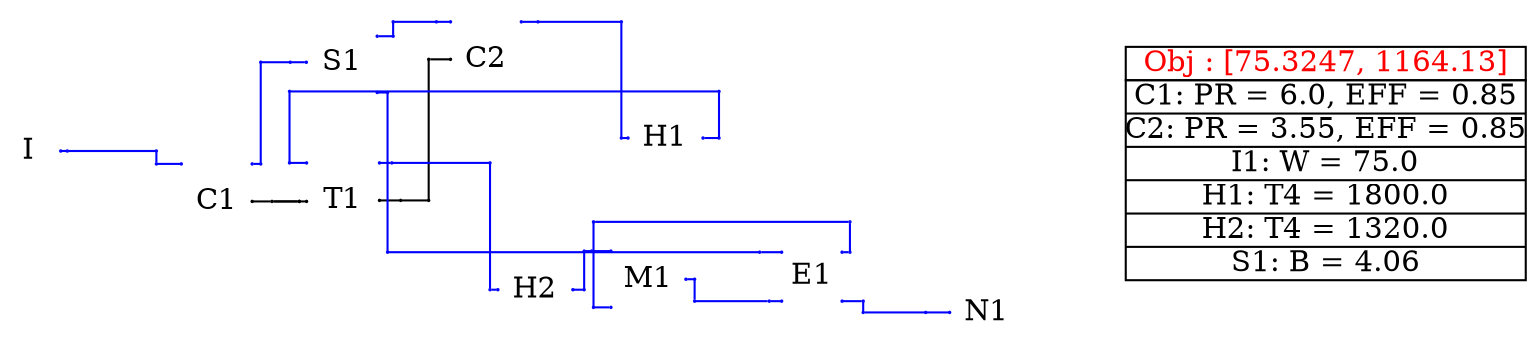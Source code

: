 graph sample10 {
	sizeNode1 [label="" color=white fixedsize=true height=0.01 pos="0,0!" shape=point width=0.01]
	sizeNode2 [label="" color=white fixedsize=true height=0.01 pos="6.777777777777778,2.2816666666666667!" shape=point width=0.01]
	configuration [label="{C1:  PR = 6.0, EFF = 0.85|C2:  PR = 3.55, EFF = 0.85|I1:  W = 75.0|H1:  T4 = 1800.0|H2:  T4 = 1320.0|S1:  B = 4.06}" color=black fixedsize=true height=1.3333333333333333 pos="8.777777777777779,1.1408333333333334!" shape=record width=2.6666666666666665]
	obj [label="Obj : [75.3247, 1164.13]" color=black fixedsize=true fontcolor=red height=0.2222222222222222 pos="8.777777777777779,1.9186111111111108!" shape=box width=2.6666666666666665]
	graph [layout=neato overlap=true]
	1 [label="" color=white height=0 image="C:\Users\57725\Desktop\work\component\\I.png" pos="0.1290074956275917,1.335558024924162!" shape=box width=0]
	"1Label" [label=I color=white fixedsize=true height=0.2222222222222222 pos="0.1290074956275917,1.335558024924162!" shape=box style=filled width=0.2222222222222222]
	2 [label="" color=white height=0 image="C:\Users\57725\Desktop\work\component\\C.png" pos="1.3843832261710085,0.9994748772055692!" shape=box width=0]
	"2Label" [label=C1 color=white fixedsize=true height=0.2222222222222222 pos="1.3843832261710085,0.9994748772055692!" shape=box style=filled width=0.2222222222222222]
	3 [label="" color=white height=0 image="C:\Users\57725\Desktop\work\component\\T.png" pos="2.226228544722043,1.0061482135423685!" shape=box width=0]
	"3Label" [label=T1 color=white fixedsize=true height=0.2222222222222222 pos="2.226228544722043,1.0061482135423685!" shape=box style=filled width=0.2222222222222222]
	4 [label="" color=white height=0 image="C:\Users\57725\Desktop\work\component\\S.png" pos="2.217850437820461,1.9271854773703165!" shape=box width=0]
	"4Label" [label=S1 color=white fixedsize=true height=0.2222222222222222 pos="2.217850437820461,1.9271854773703165!" shape=box style=filled width=0.2222222222222222]
	5 [label="" color=white height=0 image="C:\Users\57725\Desktop\work\component\\C.png" pos="3.1789293552920777,1.946701289475587!" shape=box width=0]
	"5Label" [label=C2 color=white fixedsize=true height=0.2222222222222222 pos="3.1789293552920777,1.946701289475587!" shape=box style=filled width=0.2222222222222222]
	6 [label="" color=white height=0 image="C:\Users\57725\Desktop\work\component\\H.png" pos="4.376224995212092,1.422068783128696!" shape=box width=0]
	"6Label" [label=H1 color=white fixedsize=true height=0.2222222222222222 pos="4.376224995212092,1.422068783128696!" shape=box style=filled width=0.2222222222222222]
	7 [label="" color=white height=0 image="C:\Users\57725\Desktop\work\component\\H.png" pos="3.5086483127093926,0.41084592951691656!" shape=box width=0]
	"7Label" [label=H2 color=white fixedsize=true height=0.2222222222222222 pos="3.5086483127093926,0.41084592951691656!" shape=box style=filled width=0.2222222222222222]
	8 [label="" color=white height=0 image="C:\Users\57725\Desktop\work\component\\E.png" pos="5.351827096168936,0.5012740108493232!" shape=box width=0]
	"8Label" [label=E1 color=white fixedsize=true height=0.2222222222222222 pos="5.351827096168936,0.5012740108493232!" shape=box style=filled width=0.2222222222222222]
	9 [label="" color=white height=0 image="C:\Users\57725\Desktop\work\component\\M.png" pos="4.262300976022511,0.48067178851928083!" shape=box width=0]
	"9Label" [label=M1 color=white fixedsize=true height=0.2222222222222222 pos="4.262300976022511,0.48067178851928083!" shape=box style=filled width=0.2222222222222222]
	10 [label="" color=white height=0 image="C:\Users\57725\Desktop\work\component\\N.png" pos="6.520358914372586,0.2592994064688808!" shape=box width=0]
	"10Label" [label=N1 color=white fixedsize=true height=0.2222222222222222 pos="6.520358914372586,0.2592994064688808!" shape=box style=filled width=0.2222222222222222]
	"1_e" [label="" color=blue fixedsize=true height=0.01 pos="0.34428527340536946,1.335558024924162!" shape=point width=0.01]
	"1s_e" [label="" color=blue fixedsize=true height=0.01 pos="0.3879374271650399,1.335558024924162!" shape=point width=0.01]
	"1_e" -- "1s_e" [color=blue]
	C1_nw [label="" color=blue fixedsize=true height=0.01 pos="1.1482721150598973,1.2494332105389026!" shape=point width=0.01]
	C1t_nw [label="" color=blue fixedsize=true height=0.01 pos="0.9819888213311158,1.2494332105389026!" shape=point width=0.01]
	C1_nw -- C1t_nw [color=blue]
	blankNode9 [label="" color=blue fixedsize=true height=0.01 pos="0.9819888213311158,1.335558024924162!" shape=point width=0.01]
	"1s_e" -- blankNode9 [color=blue]
	blankNode9 -- C1t_nw [color=blue]
	3 [pos="2.226228544722043,0.9994748772055692!"]
	C1_e [label="" color=black fixedsize=true height=0.01 pos="1.6204943372821197,0.9994748772055692!" shape=point width=0.01]
	C1s_e [label="" color=black fixedsize=true height=0.01 pos="1.7523752239613115,0.9994748772055692!" shape=point width=0.01]
	C1_e -- C1s_e [color=black]
	T1_w [label="" color=black fixedsize=true height=0.01 pos="1.9831729891664875,0.9994748772055692!" shape=point width=0.01]
	T1t_w [label="" color=black fixedsize=true height=0.01 pos="1.9350754788074411,0.9994748772055692!" shape=point width=0.01]
	T1_w -- T1t_w [color=black]
	C1s_e:e -- T1t_w:w [color=black]
	blankNode10 [label="" color=black fixedsize=true height=0.01 pos="1.9350754788074411,0.9994748772055692!" shape=point width=0.01]
	C1s_e -- blankNode10 [color=black]
	blankNode10 -- T1t_w [color=black]
	C1_ne [label="" color=blue fixedsize=true height=0.01 pos="1.6204943372821197,1.2494332105389026!" shape=point width=0.01]
	C1s_ne [label="" color=blue fixedsize=true height=0.01 pos="1.6776851775168025,1.2494332105389026!" shape=point width=0.01]
	C1_ne -- C1s_ne [color=blue]
	S1_w [label="" color=blue fixedsize=true height=0.01 pos="1.9817393267093497,1.9271854773703165!" shape=point width=0.01]
	S1t_w [label="" color=blue fixedsize=true height=0.01 pos="1.8745539646759117,1.9271854773703165!" shape=point width=0.01]
	S1_w -- S1t_w [color=blue]
	blankNode11 [label="" color=blue fixedsize=true height=0.01 pos="1.6776851775168025,1.9271854773703165!" shape=point width=0.01]
	C1s_ne -- blankNode11 [color=blue]
	blankNode11 -- S1t_w [color=blue]
	C2_ne [label="" color=blue fixedsize=true height=0.01 pos="3.415040466403189,2.196701289475587!" shape=point width=0.01]
	C2s_ne [label="" color=blue fixedsize=true height=0.01 pos="3.5259882591271454,2.196701289475587!" shape=point width=0.01]
	C2_ne -- C2s_ne [color=blue]
	H1_w [label="" color=blue fixedsize=true height=0.01 pos="4.126224995212092,1.422068783128696!" shape=point width=0.01]
	H1t_w [label="" color=blue fixedsize=true height=0.01 pos="4.081836923106646,1.422068783128696!" shape=point width=0.01]
	H1_w -- H1t_w [color=blue]
	blankNode12 [label="" color=blue fixedsize=true height=0.01 pos="4.081836923106646,2.196701289475587!" shape=point width=0.01]
	C2s_ne -- blankNode12 [color=blue]
	blankNode12 -- H1t_w [color=blue]
	T1_e [label="" color=black fixedsize=true height=0.01 pos="2.4692841002775987,1.0061482135423685!" shape=point width=0.01]
	T1s_e [label="" color=black fixedsize=true height=0.01 pos="2.6099284755666714,1.0061482135423685!" shape=point width=0.01]
	T1_e -- T1s_e [color=black]
	C2_w [label="" color=black fixedsize=true height=0.01 pos="2.9428182441809665,1.946701289475587!" shape=point width=0.01]
	C2t_w [label="" color=black fixedsize=true height=0.01 pos="2.797329022772902,1.946701289475587!" shape=point width=0.01]
	C2_w -- C2t_w [color=black]
	blankNode13 [label="" color=black fixedsize=true height=0.01 pos="2.797329022772902,1.0061482135423685!" shape=point width=0.01]
	T1s_e -- blankNode13 [color=black]
	blankNode13 -- C2t_w [color=black]
	T1_ne [label="" color=blue fixedsize=true height=0.01 pos="2.4692841002775987,1.256106546875702!" shape=point width=0.01]
	T1s_ne [label="" color=blue fixedsize=true height=0.01 pos="2.551532796035677,1.256106546875702!" shape=point width=0.01]
	T1_ne -- T1s_ne [color=blue]
	H2_w [label="" color=blue fixedsize=true height=0.01 pos="3.2586483127093926,0.41084592951691656!" shape=point width=0.01]
	H2t_w [label="" color=blue fixedsize=true height=0.01 pos="3.206268104811998,0.41084592951691656!" shape=point width=0.01]
	H2_w -- H2t_w [color=blue]
	blankNode14 [label="" color=blue fixedsize=true height=0.01 pos="3.206268104811998,1.256106546875702!" shape=point width=0.01]
	T1s_ne -- blankNode14 [color=blue]
	blankNode14 -- H2t_w [color=blue]
	S1_ne [label="" color=blue fixedsize=true height=0.01 pos="2.453961548931572,2.100796588481428!" shape=point width=0.01]
	S1s_ne [label="" color=blue fixedsize=true height=0.01 pos="2.5603856197697805,2.100796588481428!" shape=point width=0.01]
	S1_ne -- S1s_ne [color=blue]
	C2_nw [label="" color=blue fixedsize=true height=0.01 pos="2.9428182441809665,2.196701289475587!" shape=point width=0.01]
	C2t_nw [label="" color=blue fixedsize=true height=0.01 pos="2.848746462411075,2.196701289475587!" shape=point width=0.01]
	C2_nw -- C2t_nw [color=blue]
	blankNode15 [label="" color=blue fixedsize=true height=0.01 pos="2.5603856197697805,2.196701289475587!" shape=point width=0.01]
	S1s_ne -- blankNode15 [color=blue]
	blankNode15 -- C2t_nw [color=blue]
	S1_se [label="" color=blue fixedsize=true height=0.01 pos="2.453961548931572,1.7257965884814275!" shape=point width=0.01]
	S1s_se [label="" color=blue fixedsize=true height=0.01 pos="2.523153630895294,1.7257965884814275!" shape=point width=0.01]
	S1_se -- S1s_se [color=blue]
	E1_nw [label="" color=blue fixedsize=true height=0.01 pos="5.150438207280047,0.6609545664048788!" shape=point width=0.01]
	E1t_nw [label="" color=blue fixedsize=true height=0.01 pos="5.003623103457853,0.6609545664048788!" shape=point width=0.01]
	E1_nw -- E1t_nw [color=blue]
	blankNode16 [label="" color=blue fixedsize=true height=0.01 pos="2.523153630895294,0.6609545664048788!" shape=point width=0.01]
	S1s_se -- blankNode16 [color=blue]
	blankNode16 -- E1t_nw [color=blue]
	H2_e [label="" color=blue fixedsize=true height=0.01 pos="3.758648312709392,0.41084592951691656!" shape=point width=0.01]
	H2s_e [label="" color=blue fixedsize=true height=0.01 pos="3.833865999213399,0.41084592951691656!" shape=point width=0.01]
	H2_e -- H2s_e [color=blue]
	M1_nw [label="" color=blue fixedsize=true height=0.01 pos="4.012300976022511,0.6681301218526142!" shape=point width=0.01]
	M1t_nw [label="" color=blue fixedsize=true height=0.01 pos="3.8829831803673067,0.6681301218526142!" shape=point width=0.01]
	M1_nw -- M1t_nw [color=blue]
	blankNode17 [label="" color=blue fixedsize=true height=0.01 pos="3.833865999213399,0.6681301218526142!" shape=point width=0.01]
	H2s_e -- blankNode17 [color=blue]
	blankNode17 -- M1t_nw [color=blue]
	M1_e [label="" color=blue fixedsize=true height=0.01 pos="4.512300976022511,0.48067178851928083!" shape=point width=0.01]
	M1s_e [label="" color=blue fixedsize=true height=0.01 pos="4.570253032930463,0.48067178851928083!" shape=point width=0.01]
	M1_e -- M1s_e [color=blue]
	E1_sw [label="" color=blue fixedsize=true height=0.01 pos="5.150438207280047,0.33456567751599!" shape=point width=0.01]
	E1t_sw [label="" color=blue fixedsize=true height=0.01 pos="5.067875025278629,0.33456567751599!" shape=point width=0.01]
	E1_sw -- E1t_sw [color=blue]
	blankNode18 [label="" color=blue fixedsize=true height=0.01 pos="4.570253032930463,0.33456567751599!" shape=point width=0.01]
	M1s_e -- blankNode18 [color=blue]
	blankNode18 -- E1t_sw [color=blue]
	E1_se [label="" color=blue fixedsize=true height=0.01 pos="5.553215985057824,0.33456567751599!" shape=point width=0.01]
	E1s_se [label="" color=blue fixedsize=true height=0.01 pos="5.694135565455667,0.33456567751599!" shape=point width=0.01]
	E1_se -- E1s_se [color=blue]
	N1_w [label="" color=blue fixedsize=true height=0.01 pos="6.270358914372586,0.2592994064688808!" shape=point width=0.01]
	N1t_w [label="" color=blue fixedsize=true height=0.01 pos="6.110120307142996,0.2592994064688808!" shape=point width=0.01]
	N1_w -- N1t_w [color=blue]
	blankNode19 [label="" color=blue fixedsize=true height=0.01 pos="5.694135565455667,0.2592994064688808!" shape=point width=0.01]
	E1s_se -- blankNode19 [color=blue]
	blankNode19 -- N1t_w [color=blue]
	T1_nw [label="" color=blue fixedsize=true height=0.01 pos="1.9831729891664875,1.256106546875702!" shape=point width=0.01]
	T1s_nw [label="" color=blue fixedsize=true height=0.01 pos="1.8695595012182333,1.256106546875702!" shape=point width=0.01]
	T1_nw -- T1s_nw [color=blue]
	H1_e [label="" color=blue fixedsize=true height=0.01 pos="4.626224995212092,1.422068783128696!" shape=point width=0.01]
	H1t_e [label="" color=blue fixedsize=true height=0.01 pos="4.73286636496609,1.422068783128696!" shape=point width=0.01]
	H1_e -- H1t_e [color=blue]
	blankNode20 [label="" color=blue fixedsize=true height=0.01 pos="1.8695595012182333,1.7327679876419897!" shape=point width=0.01]
	blankNode21 [label="" color=blue fixedsize=true height=0.01 pos="4.73286636496609,1.7327679876419897!" shape=point width=0.01]
	T1s_nw -- blankNode20 [color=blue]
	blankNode20 -- blankNode21 [color=blue]
	blankNode21 -- H1t_e [color=blue]
	M1_sw [label="" color=blue fixedsize=true height=0.01 pos="4.012300976022511,0.2931301218526141!" shape=point width=0.01]
	M1s_sw [label="" color=blue fixedsize=true height=0.01 pos="3.896139927740654,0.2931301218526141!" shape=point width=0.01]
	M1_sw -- M1s_sw [color=blue]
	E1_ne [label="" color=blue fixedsize=true height=0.01 pos="5.553215985057824,0.6609545664048788!" shape=point width=0.01]
	E1t_ne [label="" color=blue fixedsize=true height=0.01 pos="5.605713871614279,0.6609545664048788!" shape=point width=0.01]
	E1_ne -- E1t_ne [color=blue]
	blankNode22 [label="" color=blue fixedsize=true height=0.01 pos="3.896139927740654,0.8630686119484589!" shape=point width=0.01]
	blankNode23 [label="" color=blue fixedsize=true height=0.01 pos="5.605713871614279,0.8630686119484589!" shape=point width=0.01]
	M1s_sw -- blankNode22 [color=blue]
	blankNode22 -- blankNode23 [color=blue]
	blankNode23 -- E1t_ne [color=blue]
}
